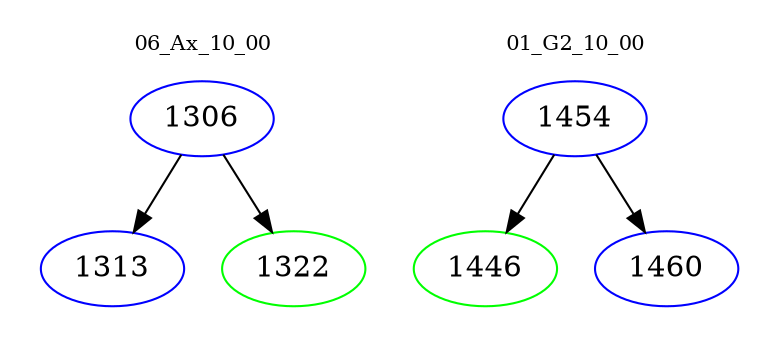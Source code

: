 digraph{
subgraph cluster_0 {
color = white
label = "06_Ax_10_00";
fontsize=10;
T0_1306 [label="1306", color="blue"]
T0_1306 -> T0_1313 [color="black"]
T0_1313 [label="1313", color="blue"]
T0_1306 -> T0_1322 [color="black"]
T0_1322 [label="1322", color="green"]
}
subgraph cluster_1 {
color = white
label = "01_G2_10_00";
fontsize=10;
T1_1454 [label="1454", color="blue"]
T1_1454 -> T1_1446 [color="black"]
T1_1446 [label="1446", color="green"]
T1_1454 -> T1_1460 [color="black"]
T1_1460 [label="1460", color="blue"]
}
}
